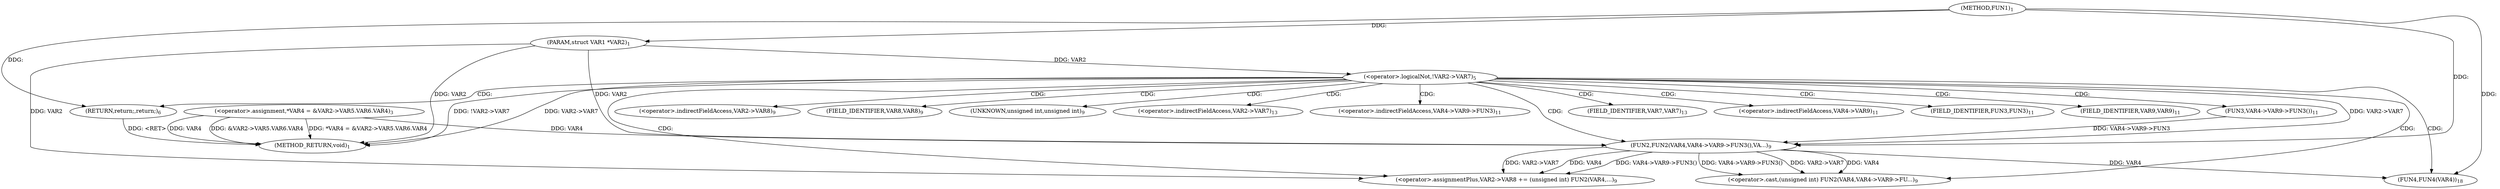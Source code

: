 digraph "FUN1" {  
"8" [label = <(METHOD,FUN1)<SUB>1</SUB>> ]
"48" [label = <(METHOD_RETURN,void)<SUB>1</SUB>> ]
"9" [label = <(PARAM,struct VAR1 *VAR2)<SUB>1</SUB>> ]
"12" [label = <(&lt;operator&gt;.assignment,*VAR4 = &amp;VAR2-&gt;VAR5.VAR6.VAR4)<SUB>3</SUB>> ]
"29" [label = <(&lt;operator&gt;.assignmentPlus,VAR2-&gt;VAR8 += (unsigned int) FUN2(VAR4,

						...)<SUB>9</SUB>> ]
"46" [label = <(FUN4,FUN4(VAR4))<SUB>18</SUB>> ]
"23" [label = <(&lt;operator&gt;.logicalNot,!VAR2-&gt;VAR7)<SUB>5</SUB>> ]
"28" [label = <(RETURN,return;,return;)<SUB>6</SUB>> ]
"33" [label = <(&lt;operator&gt;.cast,(unsigned int) FUN2(VAR4,

						VAR4-&gt;VAR9-&gt;FU...)<SUB>9</SUB>> ]
"35" [label = <(FUN2,FUN2(VAR4,

						VAR4-&gt;VAR9-&gt;FUN3(),

						VA...)<SUB>9</SUB>> ]
"37" [label = <(FUN3,VAR4-&gt;VAR9-&gt;FUN3())<SUB>11</SUB>> ]
"30" [label = <(&lt;operator&gt;.indirectFieldAccess,VAR2-&gt;VAR8)<SUB>9</SUB>> ]
"32" [label = <(FIELD_IDENTIFIER,VAR8,VAR8)<SUB>9</SUB>> ]
"34" [label = <(UNKNOWN,unsigned int,unsigned int)<SUB>9</SUB>> ]
"43" [label = <(&lt;operator&gt;.indirectFieldAccess,VAR2-&gt;VAR7)<SUB>13</SUB>> ]
"38" [label = <(&lt;operator&gt;.indirectFieldAccess,VAR4-&gt;VAR9-&gt;FUN3)<SUB>11</SUB>> ]
"45" [label = <(FIELD_IDENTIFIER,VAR7,VAR7)<SUB>13</SUB>> ]
"39" [label = <(&lt;operator&gt;.indirectFieldAccess,VAR4-&gt;VAR9)<SUB>11</SUB>> ]
"42" [label = <(FIELD_IDENTIFIER,FUN3,FUN3)<SUB>11</SUB>> ]
"41" [label = <(FIELD_IDENTIFIER,VAR9,VAR9)<SUB>11</SUB>> ]
  "28" -> "48"  [ label = "DDG: &lt;RET&gt;"] 
  "9" -> "48"  [ label = "DDG: VAR2"] 
  "12" -> "48"  [ label = "DDG: VAR4"] 
  "12" -> "48"  [ label = "DDG: &amp;VAR2-&gt;VAR5.VAR6.VAR4"] 
  "12" -> "48"  [ label = "DDG: *VAR4 = &amp;VAR2-&gt;VAR5.VAR6.VAR4"] 
  "23" -> "48"  [ label = "DDG: VAR2-&gt;VAR7"] 
  "23" -> "48"  [ label = "DDG: !VAR2-&gt;VAR7"] 
  "8" -> "9"  [ label = "DDG: "] 
  "35" -> "29"  [ label = "DDG: VAR4"] 
  "35" -> "29"  [ label = "DDG: VAR4-&gt;VAR9-&gt;FUN3()"] 
  "35" -> "29"  [ label = "DDG: VAR2-&gt;VAR7"] 
  "9" -> "29"  [ label = "DDG: VAR2"] 
  "35" -> "46"  [ label = "DDG: VAR4"] 
  "8" -> "46"  [ label = "DDG: "] 
  "9" -> "23"  [ label = "DDG: VAR2"] 
  "8" -> "28"  [ label = "DDG: "] 
  "35" -> "33"  [ label = "DDG: VAR4"] 
  "35" -> "33"  [ label = "DDG: VAR4-&gt;VAR9-&gt;FUN3()"] 
  "35" -> "33"  [ label = "DDG: VAR2-&gt;VAR7"] 
  "12" -> "35"  [ label = "DDG: VAR4"] 
  "8" -> "35"  [ label = "DDG: "] 
  "37" -> "35"  [ label = "DDG: VAR4-&gt;VAR9-&gt;FUN3"] 
  "9" -> "35"  [ label = "DDG: VAR2"] 
  "23" -> "35"  [ label = "DDG: VAR2-&gt;VAR7"] 
  "23" -> "30"  [ label = "CDG: "] 
  "23" -> "29"  [ label = "CDG: "] 
  "23" -> "34"  [ label = "CDG: "] 
  "23" -> "32"  [ label = "CDG: "] 
  "23" -> "33"  [ label = "CDG: "] 
  "23" -> "42"  [ label = "CDG: "] 
  "23" -> "28"  [ label = "CDG: "] 
  "23" -> "35"  [ label = "CDG: "] 
  "23" -> "37"  [ label = "CDG: "] 
  "23" -> "46"  [ label = "CDG: "] 
  "23" -> "38"  [ label = "CDG: "] 
  "23" -> "41"  [ label = "CDG: "] 
  "23" -> "45"  [ label = "CDG: "] 
  "23" -> "39"  [ label = "CDG: "] 
  "23" -> "43"  [ label = "CDG: "] 
}

